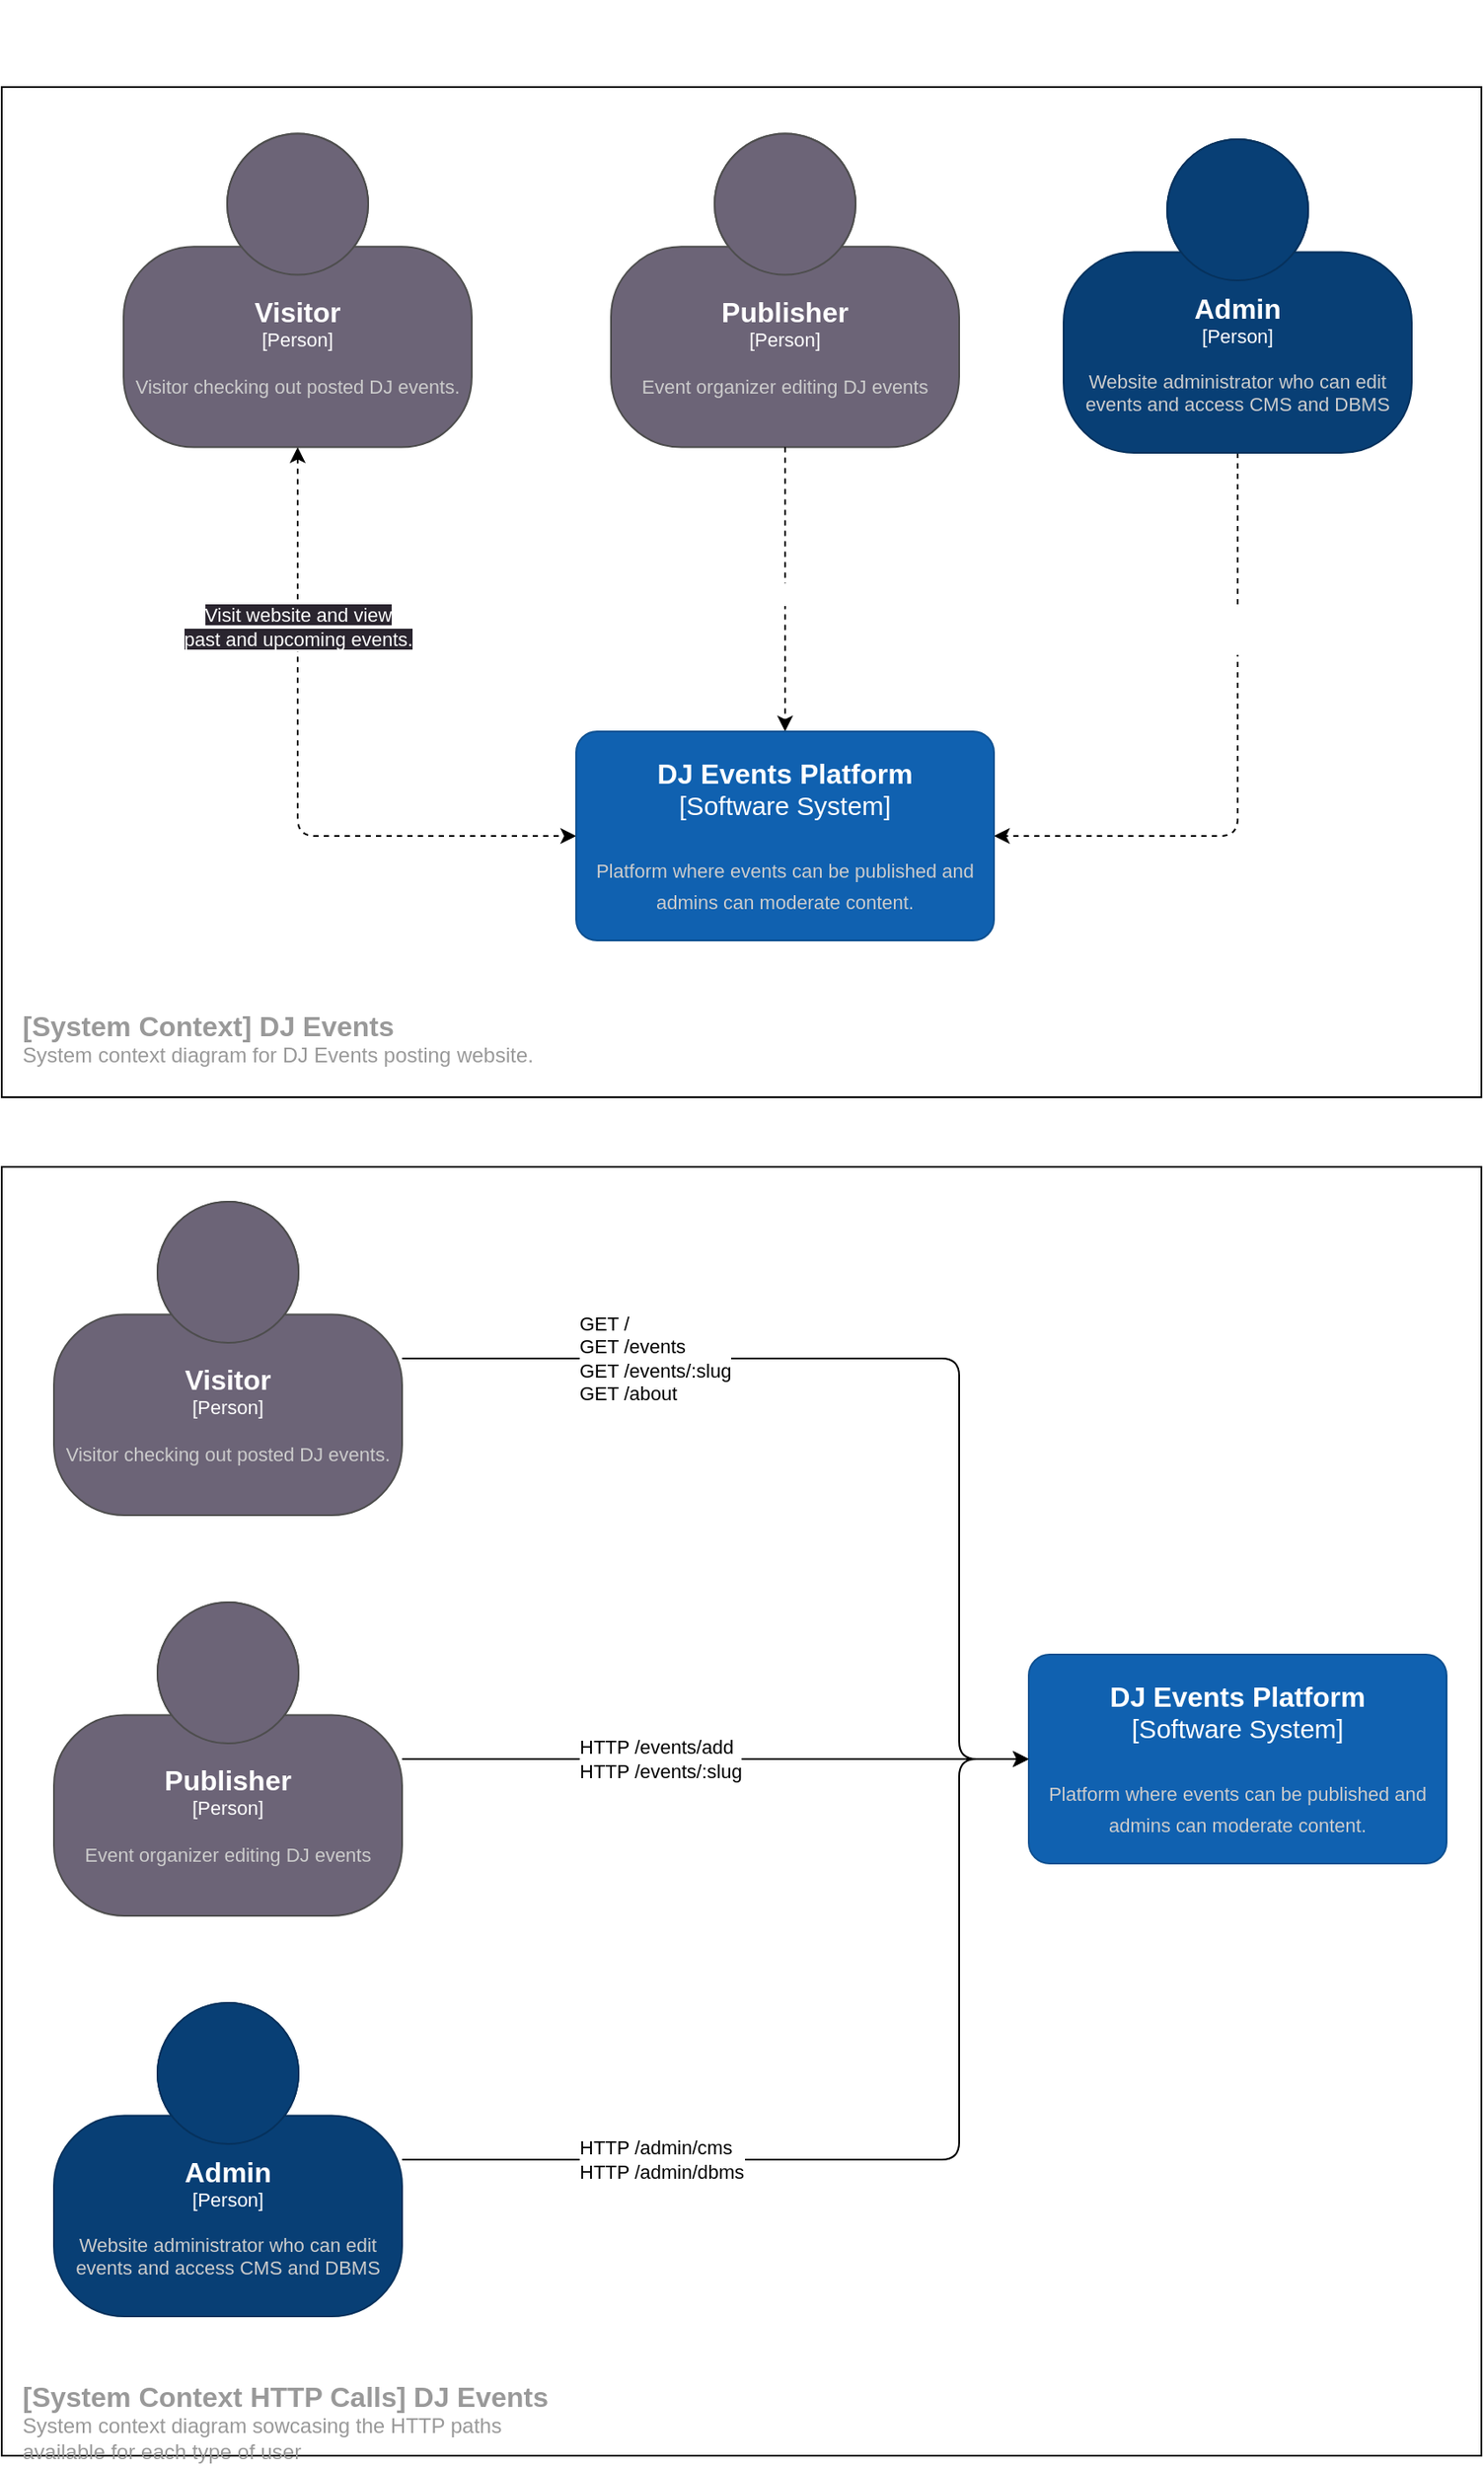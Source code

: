 <mxfile>
    <diagram id="hbpbD2-FnkqZFNno8hpT" name="Page-1">
        <mxGraphModel dx="467" dy="-119" grid="1" gridSize="10" guides="1" tooltips="1" connect="1" arrows="1" fold="1" page="1" pageScale="1" pageWidth="850" pageHeight="1100" math="0" shadow="0">
            <root>
                <mxCell id="0"/>
                <mxCell id="1" parent="0"/>
                <mxCell id="59" value="" style="whiteSpace=wrap;html=1;fillColor=none;" vertex="1" parent="1">
                    <mxGeometry x="850" y="1780" width="850" height="740" as="geometry"/>
                </mxCell>
                <mxCell id="31" value="" style="group" parent="1" vertex="1" connectable="0">
                    <mxGeometry x="850" y="1160" width="850" height="580" as="geometry"/>
                </mxCell>
                <mxCell id="26" value="" style="whiteSpace=wrap;html=1;fontColor=#999999;fillColor=none;" parent="31" vertex="1">
                    <mxGeometry width="850" height="580" as="geometry"/>
                </mxCell>
                <object placeholders="1" c4Name="[System Context] DJ Events" c4Type="ContainerScopeBoundary" c4Description="System context diagram for DJ Events posting website." label="&lt;font style=&quot;font-size: 16px&quot;&gt;&lt;b&gt;&lt;div style=&quot;text-align: left&quot;&gt;%c4Name%&lt;/div&gt;&lt;/b&gt;&lt;/font&gt;&lt;div style=&quot;text-align: left&quot;&gt;%c4Description%&lt;/div&gt;" id="25">
                    <mxCell style="text;html=1;strokeColor=none;fillColor=none;align=left;verticalAlign=top;whiteSpace=wrap;rounded=0;metaEdit=1;allowArrows=0;resizable=1;rotatable=0;connectable=0;recursiveResize=0;expand=0;pointerEvents=0;points=[[0.25,0,0],[0.5,0,0],[0.75,0,0],[1,0.25,0],[1,0.5,0],[1,0.75,0],[0.75,1,0],[0.5,1,0],[0.25,1,0],[0,0.75,0],[0,0.5,0],[0,0.25,0]];fontColor=#999999;" parent="31" vertex="1">
                        <mxGeometry x="10" y="522.951" width="320" height="38.033" as="geometry"/>
                    </mxCell>
                </object>
                <object placeholders="1" c4Name="Publisher" c4Type="Person" c4Description="Event organizer editing DJ events" label="&lt;font style=&quot;font-size: 16px&quot;&gt;&lt;b&gt;%c4Name%&lt;/b&gt;&lt;/font&gt;&lt;div&gt;[%c4Type%]&lt;/div&gt;&lt;br&gt;&lt;div&gt;&lt;font style=&quot;font-size: 11px&quot;&gt;&lt;font color=&quot;#cccccc&quot;&gt;%c4Description%&lt;/font&gt;&lt;/div&gt;" id="28">
                    <mxCell style="html=1;fontSize=11;dashed=0;whiteSpace=wrap;fillColor=#6C6477;strokeColor=#4D4D4D;fontColor=#ffffff;shape=mxgraph.c4.person2;align=center;metaEdit=1;points=[[0.5,0,0],[1,0.5,0],[1,0.75,0],[0.75,1,0],[0.5,1,0],[0.25,1,0],[0,0.75,0],[0,0.5,0]];resizable=0;" parent="31" vertex="1">
                        <mxGeometry x="350" y="26.769" width="200" height="180" as="geometry"/>
                    </mxCell>
                </object>
                <object placeholders="1" c4Name="Visitor" c4Type="Person" c4Description="Visitor checking out posted DJ events." label="&lt;font style=&quot;font-size: 16px&quot;&gt;&lt;b&gt;%c4Name%&lt;/b&gt;&lt;/font&gt;&lt;div&gt;[%c4Type%]&lt;/div&gt;&lt;br&gt;&lt;div&gt;&lt;font style=&quot;font-size: 11px&quot;&gt;&lt;font color=&quot;#cccccc&quot;&gt;%c4Description%&lt;/font&gt;&lt;/div&gt;" id="29">
                    <mxCell style="html=1;fontSize=11;dashed=0;whiteSpace=wrap;fillColor=#6C6477;strokeColor=#4D4D4D;fontColor=#ffffff;shape=mxgraph.c4.person2;align=center;metaEdit=1;points=[[0.5,0,0],[1,0.5,0],[1,0.75,0],[0.75,1,0],[0.5,1,0],[0.25,1,0],[0,0.75,0],[0,0.5,0]];resizable=0;" parent="31" vertex="1">
                        <mxGeometry x="70" y="26.769" width="200" height="180" as="geometry"/>
                    </mxCell>
                </object>
                <mxCell id="36" style="edgeStyle=orthogonalEdgeStyle;html=1;entryX=1;entryY=0.5;entryDx=0;entryDy=0;entryPerimeter=0;fontColor=#999999;dashed=1;" parent="1" source="27" target="30" edge="1">
                    <mxGeometry relative="1" as="geometry">
                        <Array as="points">
                            <mxPoint x="1560" y="1590"/>
                        </Array>
                    </mxGeometry>
                </mxCell>
                <mxCell id="41" value="Moderate content and &lt;br&gt;adjust database details." style="edgeLabel;html=1;align=center;verticalAlign=middle;resizable=0;points=[];fontColor=#FFFFFF;" parent="36" vertex="1" connectable="0">
                    <mxGeometry x="-0.433" relative="1" as="geometry">
                        <mxPoint as="offset"/>
                    </mxGeometry>
                </mxCell>
                <object placeholders="1" c4Name="Admin" c4Type="Person" c4Description="Website administrator who can edit events and access CMS and DBMS" label="&lt;font style=&quot;font-size: 16px&quot;&gt;&lt;b&gt;%c4Name%&lt;/b&gt;&lt;/font&gt;&lt;div&gt;[%c4Type%]&lt;/div&gt;&lt;br&gt;&lt;div&gt;&lt;font style=&quot;font-size: 11px&quot;&gt;&lt;font color=&quot;#cccccc&quot;&gt;%c4Description%&lt;/font&gt;&lt;/div&gt;" id="27">
                    <mxCell style="html=1;fontSize=11;dashed=0;whiteSpace=wrap;fillColor=#083F75;strokeColor=#06315C;fontColor=#ffffff;shape=mxgraph.c4.person2;align=center;metaEdit=1;points=[[0.5,0,0],[1,0.5,0],[1,0.75,0],[0.75,1,0],[0.5,1,0],[0.25,1,0],[0,0.75,0],[0,0.5,0]];resizable=0;rounded=0;" parent="1" vertex="1">
                        <mxGeometry x="1460" y="1190" width="200" height="180" as="geometry"/>
                    </mxCell>
                </object>
                <mxCell id="37" style="edgeStyle=orthogonalEdgeStyle;html=1;fontColor=#999999;dashed=1;" parent="1" source="28" target="30" edge="1">
                    <mxGeometry relative="1" as="geometry"/>
                </mxCell>
                <mxCell id="40" value="Edit events." style="edgeLabel;html=1;align=center;verticalAlign=middle;resizable=0;points=[];fontColor=#FFFFFF;" parent="37" vertex="1" connectable="0">
                    <mxGeometry x="0.029" relative="1" as="geometry">
                        <mxPoint as="offset"/>
                    </mxGeometry>
                </mxCell>
                <mxCell id="35" value="&lt;span style=&quot;color: rgb(255, 255, 255); background-color: rgb(42, 37, 47);&quot;&gt;Visit website and view&lt;/span&gt;&lt;br style=&quot;color: rgb(255, 255, 255); background-color: rgb(42, 37, 47);&quot;&gt;&lt;span style=&quot;color: rgb(255, 255, 255); background-color: rgb(42, 37, 47);&quot;&gt;past and upcoming events.&lt;/span&gt;" style="edgeStyle=orthogonalEdgeStyle;html=1;entryX=0;entryY=0.5;entryDx=0;entryDy=0;entryPerimeter=0;fontColor=#999999;exitX=0.5;exitY=1;exitDx=0;exitDy=0;exitPerimeter=0;dashed=1;startArrow=classic;startFill=1;" parent="1" source="29" target="30" edge="1">
                    <mxGeometry x="-0.461" relative="1" as="geometry">
                        <Array as="points">
                            <mxPoint x="1020" y="1590"/>
                        </Array>
                        <mxPoint as="offset"/>
                    </mxGeometry>
                </mxCell>
                <object placeholders="1" c4Name="DJ Events Platform" c4Type="Software System" c4Description="Platform where events can be published and admins can moderate content." label="&lt;font style=&quot;font-size: 16px&quot;&gt;&lt;b&gt;%c4Name%&lt;/b&gt;&lt;/font&gt;&lt;div&gt;[%c4Type%]&lt;/div&gt;&lt;br&gt;&lt;div&gt;&lt;font style=&quot;font-size: 11px&quot;&gt;&lt;font color=&quot;#cccccc&quot;&gt;%c4Description%&lt;/font&gt;&lt;/div&gt;" id="30">
                    <mxCell style="rounded=1;whiteSpace=wrap;html=1;labelBackgroundColor=none;fillColor=#1061B0;fontColor=#ffffff;align=center;arcSize=10;strokeColor=#0D5091;metaEdit=1;resizable=0;points=[[0.25,0,0],[0.5,0,0],[0.75,0,0],[1,0.25,0],[1,0.5,0],[1,0.75,0],[0.75,1,0],[0.5,1,0],[0.25,1,0],[0,0.75,0],[0,0.5,0],[0,0.25,0]];fontSize=15;" parent="1" vertex="1">
                        <mxGeometry x="1180" y="1530" width="240" height="120" as="geometry"/>
                    </mxCell>
                </object>
                <mxCell id="42" value="&lt;font style=&quot;font-size: 24px;&quot;&gt;1. System Context diagram&lt;/font&gt;" style="text;html=1;align=center;verticalAlign=middle;resizable=0;points=[];autosize=1;strokeColor=none;fillColor=none;fontColor=#FFFFFF;" parent="1" vertex="1">
                    <mxGeometry x="850" y="1110" width="310" height="40" as="geometry"/>
                </mxCell>
                <mxCell id="45" style="edgeStyle=orthogonalEdgeStyle;html=1;entryX=0;entryY=0.5;entryDx=0;entryDy=0;entryPerimeter=0;" parent="1" source="43" target="44" edge="1">
                    <mxGeometry relative="1" as="geometry">
                        <Array as="points">
                            <mxPoint x="1400" y="1890"/>
                            <mxPoint x="1400" y="2120"/>
                        </Array>
                    </mxGeometry>
                </mxCell>
                <mxCell id="46" value="GET /&lt;br&gt;GET /events&lt;br&gt;GET /events/:slug&lt;br&gt;&lt;div style=&quot;&quot;&gt;GET /about&lt;/div&gt;" style="edgeLabel;html=1;align=left;verticalAlign=middle;resizable=0;points=[];" parent="45" vertex="1" connectable="0">
                    <mxGeometry x="-0.004" relative="1" as="geometry">
                        <mxPoint x="-194" as="offset"/>
                    </mxGeometry>
                </mxCell>
                <object placeholders="1" c4Name="Visitor" c4Type="Person" c4Description="Visitor checking out posted DJ events." label="&lt;font style=&quot;font-size: 16px&quot;&gt;&lt;b&gt;%c4Name%&lt;/b&gt;&lt;/font&gt;&lt;div&gt;[%c4Type%]&lt;/div&gt;&lt;br&gt;&lt;div&gt;&lt;font style=&quot;font-size: 11px&quot;&gt;&lt;font color=&quot;#cccccc&quot;&gt;%c4Description%&lt;/font&gt;&lt;/div&gt;" id="43">
                    <mxCell style="html=1;fontSize=11;dashed=0;whiteSpace=wrap;fillColor=#6C6477;strokeColor=#4D4D4D;fontColor=#ffffff;shape=mxgraph.c4.person2;align=center;metaEdit=1;points=[[0.5,0,0],[1,0.5,0],[1,0.75,0],[0.75,1,0],[0.5,1,0],[0.25,1,0],[0,0.75,0],[0,0.5,0]];resizable=0;" parent="1" vertex="1">
                        <mxGeometry x="880" y="1799.999" width="200" height="180" as="geometry"/>
                    </mxCell>
                </object>
                <object placeholders="1" c4Name="DJ Events Platform" c4Type="Software System" c4Description="Platform where events can be published and admins can moderate content." label="&lt;font style=&quot;font-size: 16px&quot;&gt;&lt;b&gt;%c4Name%&lt;/b&gt;&lt;/font&gt;&lt;div&gt;[%c4Type%]&lt;/div&gt;&lt;br&gt;&lt;div&gt;&lt;font style=&quot;font-size: 11px&quot;&gt;&lt;font color=&quot;#cccccc&quot;&gt;%c4Description%&lt;/font&gt;&lt;/div&gt;" id="44">
                    <mxCell style="rounded=1;whiteSpace=wrap;html=1;labelBackgroundColor=none;fillColor=#1061B0;fontColor=#ffffff;align=center;arcSize=10;strokeColor=#0D5091;metaEdit=1;resizable=0;points=[[0.25,0,0],[0.5,0,0],[0.75,0,0],[1,0.25,0],[1,0.5,0],[1,0.75,0],[0.75,1,0],[0.5,1,0],[0.25,1,0],[0,0.75,0],[0,0.5,0],[0,0.25,0]];fontSize=15;" parent="1" vertex="1">
                        <mxGeometry x="1440" y="2060" width="240" height="120" as="geometry"/>
                    </mxCell>
                </object>
                <mxCell id="54" style="edgeStyle=orthogonalEdgeStyle;html=1;" parent="1" source="53" target="44" edge="1">
                    <mxGeometry relative="1" as="geometry">
                        <Array as="points">
                            <mxPoint x="1410" y="2120"/>
                            <mxPoint x="1410" y="2120"/>
                        </Array>
                    </mxGeometry>
                </mxCell>
                <mxCell id="55" value="HTTP /events/add&lt;br&gt;HTTP /events/:slug" style="edgeLabel;html=1;align=left;verticalAlign=middle;resizable=0;points=[];" parent="54" vertex="1" connectable="0">
                    <mxGeometry x="-0.633" y="-1" relative="1" as="geometry">
                        <mxPoint x="34" y="-1" as="offset"/>
                    </mxGeometry>
                </mxCell>
                <object placeholders="1" c4Name="Publisher" c4Type="Person" c4Description="Event organizer editing DJ events" label="&lt;font style=&quot;font-size: 16px&quot;&gt;&lt;b&gt;%c4Name%&lt;/b&gt;&lt;/font&gt;&lt;div&gt;[%c4Type%]&lt;/div&gt;&lt;br&gt;&lt;div&gt;&lt;font style=&quot;font-size: 11px&quot;&gt;&lt;font color=&quot;#cccccc&quot;&gt;%c4Description%&lt;/font&gt;&lt;/div&gt;" id="53">
                    <mxCell style="html=1;fontSize=11;dashed=0;whiteSpace=wrap;fillColor=#6C6477;strokeColor=#4D4D4D;fontColor=#ffffff;shape=mxgraph.c4.person2;align=center;metaEdit=1;points=[[0.5,0,0],[1,0.5,0],[1,0.75,0],[0.75,1,0],[0.5,1,0],[0.25,1,0],[0,0.75,0],[0,0.5,0]];resizable=0;" parent="1" vertex="1">
                        <mxGeometry x="880" y="2029.999" width="200" height="180" as="geometry"/>
                    </mxCell>
                </object>
                <mxCell id="57" style="edgeStyle=orthogonalEdgeStyle;html=1;entryX=0;entryY=0.5;entryDx=0;entryDy=0;entryPerimeter=0;" parent="1" source="56" target="44" edge="1">
                    <mxGeometry relative="1" as="geometry">
                        <Array as="points">
                            <mxPoint x="1400" y="2350"/>
                            <mxPoint x="1400" y="2120"/>
                        </Array>
                    </mxGeometry>
                </mxCell>
                <mxCell id="58" value="HTTP /admin/cms&lt;br&gt;HTTP /admin/dbms" style="edgeLabel;html=1;align=left;verticalAlign=middle;resizable=0;points=[];" parent="57" vertex="1" connectable="0">
                    <mxGeometry x="-0.641" y="1" relative="1" as="geometry">
                        <mxPoint x="-6" y="1" as="offset"/>
                    </mxGeometry>
                </mxCell>
                <object placeholders="1" c4Name="Admin" c4Type="Person" c4Description="Website administrator who can edit events and access CMS and DBMS" label="&lt;font style=&quot;font-size: 16px&quot;&gt;&lt;b&gt;%c4Name%&lt;/b&gt;&lt;/font&gt;&lt;div&gt;[%c4Type%]&lt;/div&gt;&lt;br&gt;&lt;div&gt;&lt;font style=&quot;font-size: 11px&quot;&gt;&lt;font color=&quot;#cccccc&quot;&gt;%c4Description%&lt;/font&gt;&lt;/div&gt;" id="56">
                    <mxCell style="html=1;fontSize=11;dashed=0;whiteSpace=wrap;fillColor=#083F75;strokeColor=#06315C;fontColor=#ffffff;shape=mxgraph.c4.person2;align=center;metaEdit=1;points=[[0.5,0,0],[1,0.5,0],[1,0.75,0],[0.75,1,0],[0.5,1,0],[0.25,1,0],[0,0.75,0],[0,0.5,0]];resizable=0;rounded=0;" parent="1" vertex="1">
                        <mxGeometry x="880" y="2260" width="200" height="180" as="geometry"/>
                    </mxCell>
                </object>
                <object placeholders="1" c4Name="[System Context HTTP Calls] DJ Events" c4Type="ContainerScopeBoundary" c4Description="System context diagram sowcasing the HTTP paths available for each type of user" label="&lt;font style=&quot;font-size: 16px&quot;&gt;&lt;b&gt;&lt;div style=&quot;text-align: left&quot;&gt;%c4Name%&lt;/div&gt;&lt;/b&gt;&lt;/font&gt;&lt;div style=&quot;text-align: left&quot;&gt;%c4Description%&lt;/div&gt;" id="60">
                    <mxCell style="text;html=1;strokeColor=none;fillColor=none;align=left;verticalAlign=top;whiteSpace=wrap;rounded=0;metaEdit=1;allowArrows=0;resizable=1;rotatable=0;connectable=0;recursiveResize=0;expand=0;pointerEvents=0;points=[[0.25,0,0],[0.5,0,0],[0.75,0,0],[1,0.25,0],[1,0.5,0],[1,0.75,0],[0.75,1,0],[0.5,1,0],[0.25,1,0],[0,0.75,0],[0,0.5,0],[0,0.25,0]];fontColor=#999999;" vertex="1" parent="1">
                        <mxGeometry x="860" y="2470.001" width="320" height="38.033" as="geometry"/>
                    </mxCell>
                </object>
            </root>
        </mxGraphModel>
    </diagram>
</mxfile>